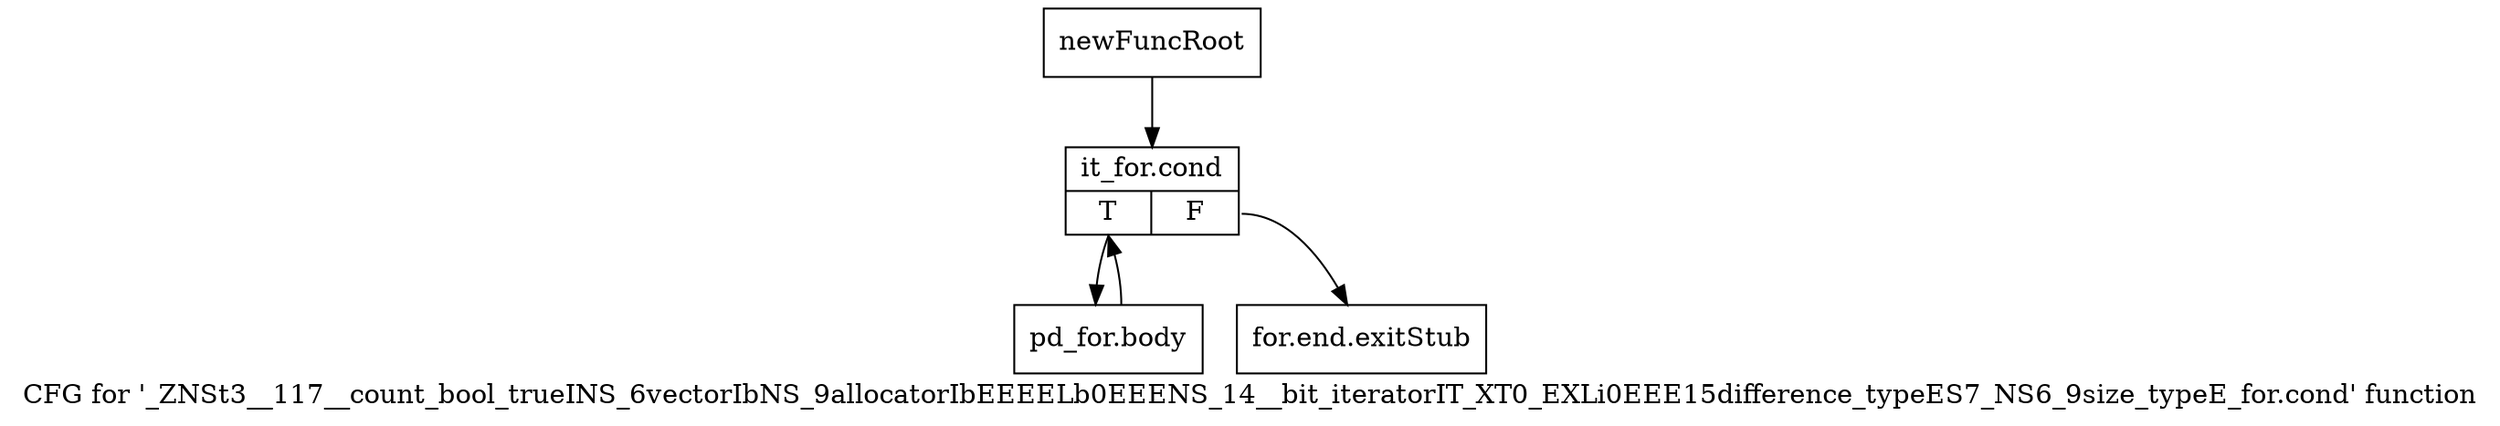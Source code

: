 digraph "CFG for '_ZNSt3__117__count_bool_trueINS_6vectorIbNS_9allocatorIbEEEELb0EEENS_14__bit_iteratorIT_XT0_EXLi0EEE15difference_typeES7_NS6_9size_typeE_for.cond' function" {
	label="CFG for '_ZNSt3__117__count_bool_trueINS_6vectorIbNS_9allocatorIbEEEELb0EEENS_14__bit_iteratorIT_XT0_EXLi0EEE15difference_typeES7_NS6_9size_typeE_for.cond' function";

	Node0x8fb9480 [shape=record,label="{newFuncRoot}"];
	Node0x8fb9480 -> Node0x9009940;
	Node0x90098f0 [shape=record,label="{for.end.exitStub}"];
	Node0x9009940 [shape=record,label="{it_for.cond|{<s0>T|<s1>F}}"];
	Node0x9009940:s0 -> Node0x9009990;
	Node0x9009940:s1 -> Node0x90098f0;
	Node0x9009990 [shape=record,label="{pd_for.body}"];
	Node0x9009990 -> Node0x9009940;
}
